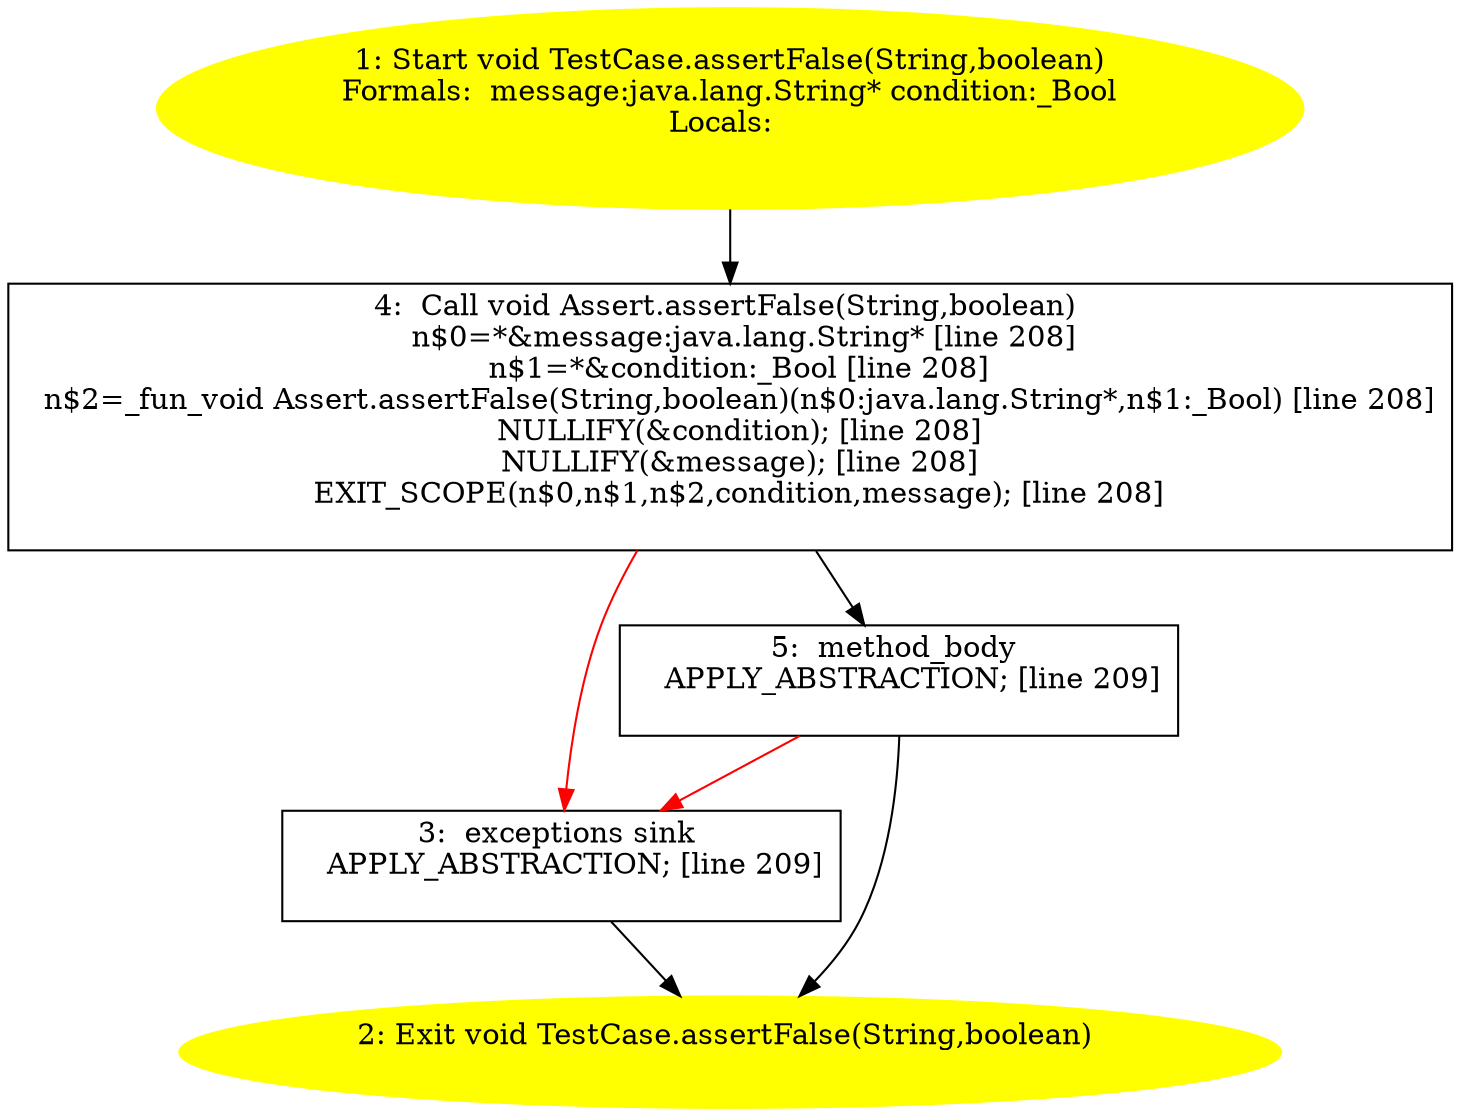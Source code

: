 /* @generated */
digraph cfg {
"junit.framework.TestCase.assertFalse(java.lang.String,boolean):void.7bdd5c09d9abb52285d6b628dd04e583_1" [label="1: Start void TestCase.assertFalse(String,boolean)\nFormals:  message:java.lang.String* condition:_Bool\nLocals:  \n  " color=yellow style=filled]
	

	 "junit.framework.TestCase.assertFalse(java.lang.String,boolean):void.7bdd5c09d9abb52285d6b628dd04e583_1" -> "junit.framework.TestCase.assertFalse(java.lang.String,boolean):void.7bdd5c09d9abb52285d6b628dd04e583_4" ;
"junit.framework.TestCase.assertFalse(java.lang.String,boolean):void.7bdd5c09d9abb52285d6b628dd04e583_2" [label="2: Exit void TestCase.assertFalse(String,boolean) \n  " color=yellow style=filled]
	

"junit.framework.TestCase.assertFalse(java.lang.String,boolean):void.7bdd5c09d9abb52285d6b628dd04e583_3" [label="3:  exceptions sink \n   APPLY_ABSTRACTION; [line 209]\n " shape="box"]
	

	 "junit.framework.TestCase.assertFalse(java.lang.String,boolean):void.7bdd5c09d9abb52285d6b628dd04e583_3" -> "junit.framework.TestCase.assertFalse(java.lang.String,boolean):void.7bdd5c09d9abb52285d6b628dd04e583_2" ;
"junit.framework.TestCase.assertFalse(java.lang.String,boolean):void.7bdd5c09d9abb52285d6b628dd04e583_4" [label="4:  Call void Assert.assertFalse(String,boolean) \n   n$0=*&message:java.lang.String* [line 208]\n  n$1=*&condition:_Bool [line 208]\n  n$2=_fun_void Assert.assertFalse(String,boolean)(n$0:java.lang.String*,n$1:_Bool) [line 208]\n  NULLIFY(&condition); [line 208]\n  NULLIFY(&message); [line 208]\n  EXIT_SCOPE(n$0,n$1,n$2,condition,message); [line 208]\n " shape="box"]
	

	 "junit.framework.TestCase.assertFalse(java.lang.String,boolean):void.7bdd5c09d9abb52285d6b628dd04e583_4" -> "junit.framework.TestCase.assertFalse(java.lang.String,boolean):void.7bdd5c09d9abb52285d6b628dd04e583_5" ;
	 "junit.framework.TestCase.assertFalse(java.lang.String,boolean):void.7bdd5c09d9abb52285d6b628dd04e583_4" -> "junit.framework.TestCase.assertFalse(java.lang.String,boolean):void.7bdd5c09d9abb52285d6b628dd04e583_3" [color="red" ];
"junit.framework.TestCase.assertFalse(java.lang.String,boolean):void.7bdd5c09d9abb52285d6b628dd04e583_5" [label="5:  method_body \n   APPLY_ABSTRACTION; [line 209]\n " shape="box"]
	

	 "junit.framework.TestCase.assertFalse(java.lang.String,boolean):void.7bdd5c09d9abb52285d6b628dd04e583_5" -> "junit.framework.TestCase.assertFalse(java.lang.String,boolean):void.7bdd5c09d9abb52285d6b628dd04e583_2" ;
	 "junit.framework.TestCase.assertFalse(java.lang.String,boolean):void.7bdd5c09d9abb52285d6b628dd04e583_5" -> "junit.framework.TestCase.assertFalse(java.lang.String,boolean):void.7bdd5c09d9abb52285d6b628dd04e583_3" [color="red" ];
}
